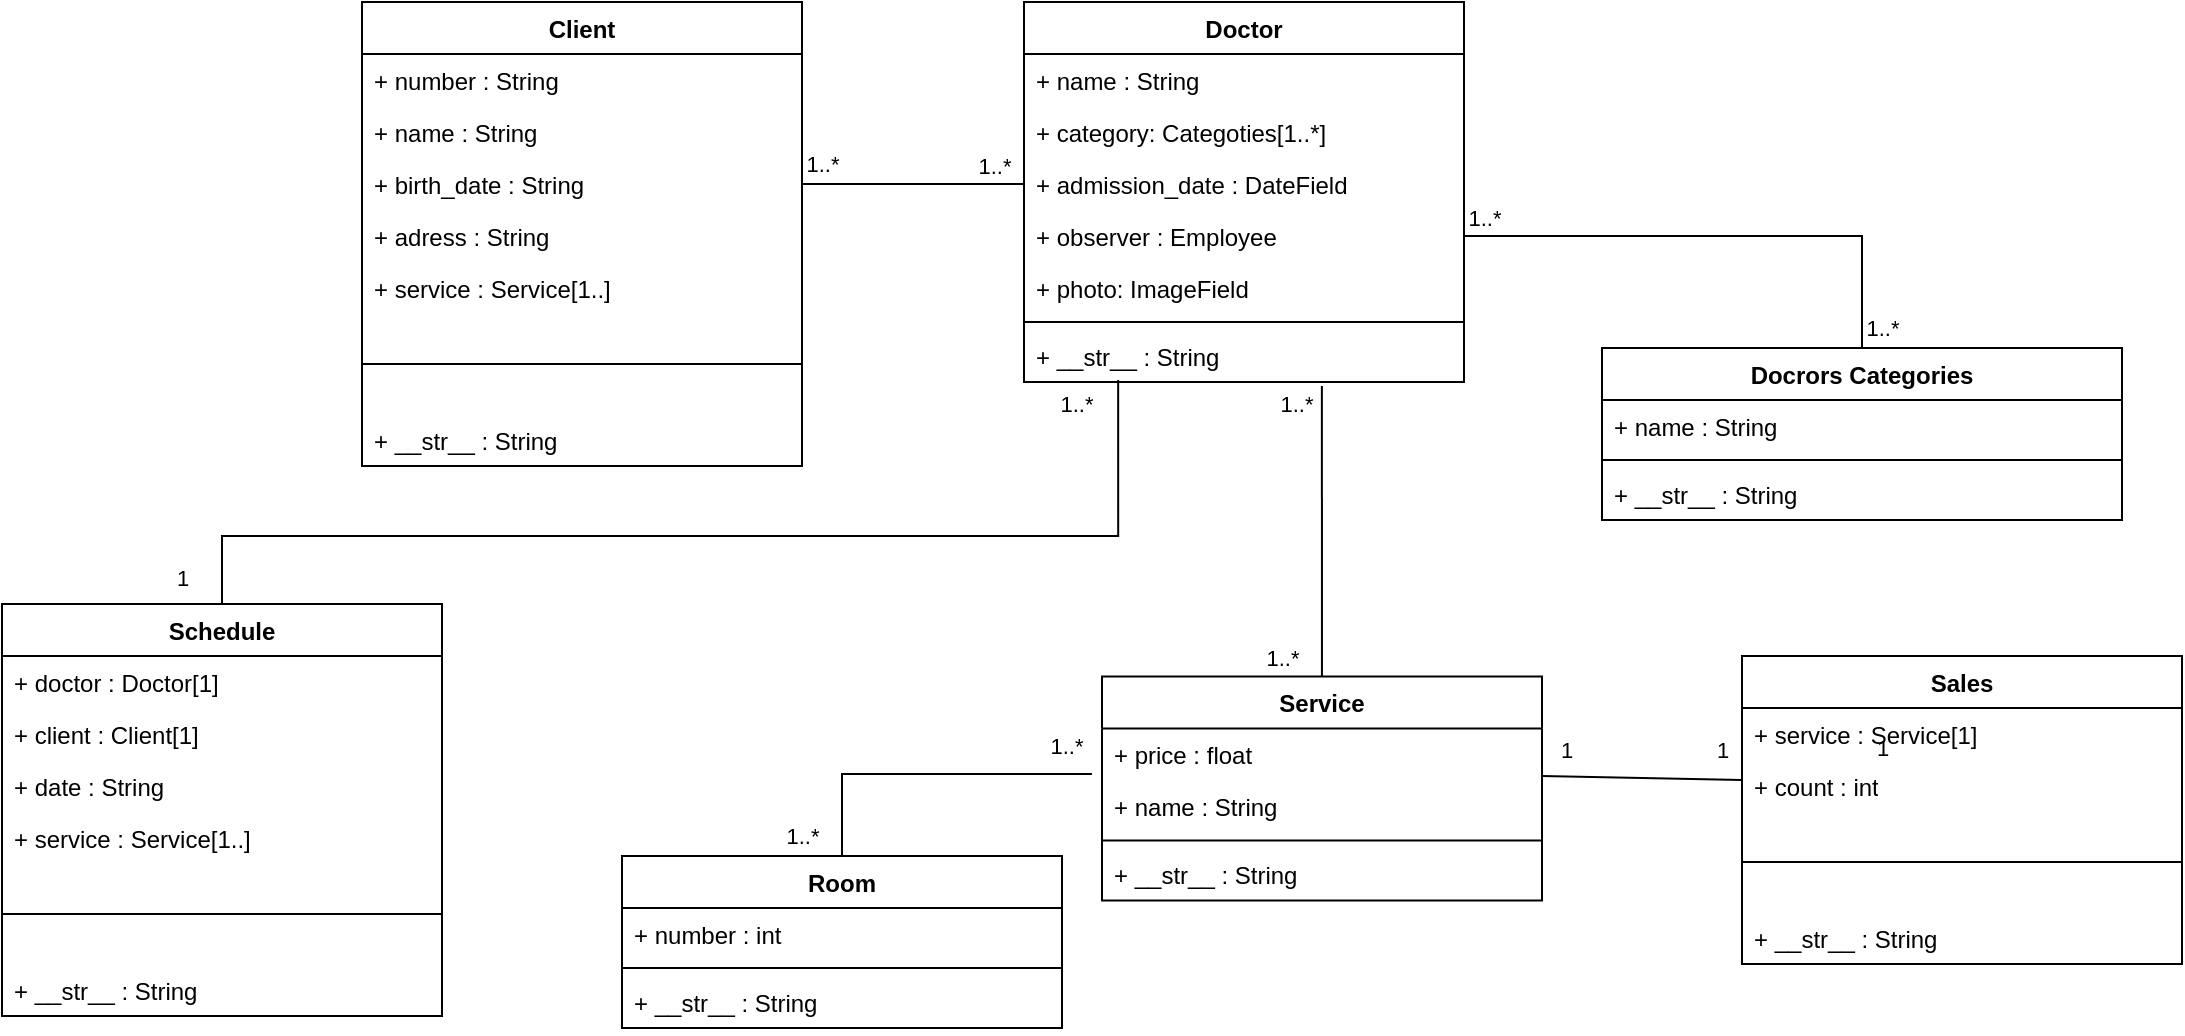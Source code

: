 <mxfile version="20.8.23" type="device"><diagram id="C5RBs43oDa-KdzZeNtuy" name="Page-1"><mxGraphModel dx="2196" dy="780" grid="1" gridSize="10" guides="1" tooltips="1" connect="1" arrows="1" fold="1" page="1" pageScale="1" pageWidth="827" pageHeight="1169" math="0" shadow="0"><root><mxCell id="WIyWlLk6GJQsqaUBKTNV-0"/><mxCell id="WIyWlLk6GJQsqaUBKTNV-1" parent="WIyWlLk6GJQsqaUBKTNV-0"/><mxCell id="SudBY-SCobrJiIjMPleh-84" value="Doctor" style="swimlane;fontStyle=1;align=center;verticalAlign=top;childLayout=stackLayout;horizontal=1;startSize=26;horizontalStack=0;resizeParent=1;resizeParentMax=0;resizeLast=0;collapsible=1;marginBottom=0;whiteSpace=wrap;html=1;" vertex="1" parent="WIyWlLk6GJQsqaUBKTNV-1"><mxGeometry x="21" y="13" width="220" height="190" as="geometry"/></mxCell><mxCell id="SudBY-SCobrJiIjMPleh-85" value="+ name : String" style="text;strokeColor=none;fillColor=none;align=left;verticalAlign=top;spacingLeft=4;spacingRight=4;overflow=hidden;rotatable=0;points=[[0,0.5],[1,0.5]];portConstraint=eastwest;whiteSpace=wrap;html=1;" vertex="1" parent="SudBY-SCobrJiIjMPleh-84"><mxGeometry y="26" width="220" height="26" as="geometry"/></mxCell><mxCell id="SudBY-SCobrJiIjMPleh-86" value="+ category: Categoties[1..*]" style="text;strokeColor=none;fillColor=none;align=left;verticalAlign=top;spacingLeft=4;spacingRight=4;overflow=hidden;rotatable=0;points=[[0,0.5],[1,0.5]];portConstraint=eastwest;whiteSpace=wrap;html=1;" vertex="1" parent="SudBY-SCobrJiIjMPleh-84"><mxGeometry y="52" width="220" height="26" as="geometry"/></mxCell><mxCell id="SudBY-SCobrJiIjMPleh-87" value="+ admission_date : DateField" style="text;strokeColor=none;fillColor=none;align=left;verticalAlign=top;spacingLeft=4;spacingRight=4;overflow=hidden;rotatable=0;points=[[0,0.5],[1,0.5]];portConstraint=eastwest;whiteSpace=wrap;html=1;" vertex="1" parent="SudBY-SCobrJiIjMPleh-84"><mxGeometry y="78" width="220" height="26" as="geometry"/></mxCell><mxCell id="SudBY-SCobrJiIjMPleh-88" value="+&amp;nbsp;observer : Employee" style="text;strokeColor=none;fillColor=none;align=left;verticalAlign=top;spacingLeft=4;spacingRight=4;overflow=hidden;rotatable=0;points=[[0,0.5],[1,0.5]];portConstraint=eastwest;whiteSpace=wrap;html=1;" vertex="1" parent="SudBY-SCobrJiIjMPleh-84"><mxGeometry y="104" width="220" height="26" as="geometry"/></mxCell><mxCell id="SudBY-SCobrJiIjMPleh-89" value="+ photo: ImageField" style="text;strokeColor=none;fillColor=none;align=left;verticalAlign=top;spacingLeft=4;spacingRight=4;overflow=hidden;rotatable=0;points=[[0,0.5],[1,0.5]];portConstraint=eastwest;whiteSpace=wrap;html=1;" vertex="1" parent="SudBY-SCobrJiIjMPleh-84"><mxGeometry y="130" width="220" height="26" as="geometry"/></mxCell><mxCell id="SudBY-SCobrJiIjMPleh-90" value="" style="line;strokeWidth=1;fillColor=none;align=left;verticalAlign=middle;spacingTop=-1;spacingLeft=3;spacingRight=3;rotatable=0;labelPosition=right;points=[];portConstraint=eastwest;strokeColor=inherit;" vertex="1" parent="SudBY-SCobrJiIjMPleh-84"><mxGeometry y="156" width="220" height="8" as="geometry"/></mxCell><mxCell id="SudBY-SCobrJiIjMPleh-91" value="+ __str__ : String" style="text;strokeColor=none;fillColor=none;align=left;verticalAlign=top;spacingLeft=4;spacingRight=4;overflow=hidden;rotatable=0;points=[[0,0.5],[1,0.5]];portConstraint=eastwest;whiteSpace=wrap;html=1;" vertex="1" parent="SudBY-SCobrJiIjMPleh-84"><mxGeometry y="164" width="220" height="26" as="geometry"/></mxCell><mxCell id="SudBY-SCobrJiIjMPleh-92" value="Docrors Categories" style="swimlane;fontStyle=1;align=center;verticalAlign=top;childLayout=stackLayout;horizontal=1;startSize=26;horizontalStack=0;resizeParent=1;resizeParentMax=0;resizeLast=0;collapsible=1;marginBottom=0;whiteSpace=wrap;html=1;" vertex="1" parent="WIyWlLk6GJQsqaUBKTNV-1"><mxGeometry x="310" y="186" width="260" height="86" as="geometry"/></mxCell><mxCell id="SudBY-SCobrJiIjMPleh-93" value="+ name : String" style="text;strokeColor=none;fillColor=none;align=left;verticalAlign=top;spacingLeft=4;spacingRight=4;overflow=hidden;rotatable=0;points=[[0,0.5],[1,0.5]];portConstraint=eastwest;whiteSpace=wrap;html=1;" vertex="1" parent="SudBY-SCobrJiIjMPleh-92"><mxGeometry y="26" width="260" height="26" as="geometry"/></mxCell><mxCell id="SudBY-SCobrJiIjMPleh-98" value="" style="line;strokeWidth=1;fillColor=none;align=left;verticalAlign=middle;spacingTop=-1;spacingLeft=3;spacingRight=3;rotatable=0;labelPosition=right;points=[];portConstraint=eastwest;strokeColor=inherit;" vertex="1" parent="SudBY-SCobrJiIjMPleh-92"><mxGeometry y="52" width="260" height="8" as="geometry"/></mxCell><mxCell id="SudBY-SCobrJiIjMPleh-99" value="+ __str__ : String" style="text;strokeColor=none;fillColor=none;align=left;verticalAlign=top;spacingLeft=4;spacingRight=4;overflow=hidden;rotatable=0;points=[[0,0.5],[1,0.5]];portConstraint=eastwest;whiteSpace=wrap;html=1;" vertex="1" parent="SudBY-SCobrJiIjMPleh-92"><mxGeometry y="60" width="260" height="26" as="geometry"/></mxCell><mxCell id="SudBY-SCobrJiIjMPleh-100" value="Service" style="swimlane;fontStyle=1;align=center;verticalAlign=top;childLayout=stackLayout;horizontal=1;startSize=26;horizontalStack=0;resizeParent=1;resizeParentMax=0;resizeLast=0;collapsible=1;marginBottom=0;whiteSpace=wrap;html=1;" vertex="1" parent="WIyWlLk6GJQsqaUBKTNV-1"><mxGeometry x="60" y="350.3" width="220" height="112" as="geometry"/></mxCell><mxCell id="SudBY-SCobrJiIjMPleh-101" value="+ price : float" style="text;strokeColor=none;fillColor=none;align=left;verticalAlign=top;spacingLeft=4;spacingRight=4;overflow=hidden;rotatable=0;points=[[0,0.5],[1,0.5]];portConstraint=eastwest;whiteSpace=wrap;html=1;" vertex="1" parent="SudBY-SCobrJiIjMPleh-100"><mxGeometry y="26" width="220" height="26" as="geometry"/></mxCell><mxCell id="SudBY-SCobrJiIjMPleh-102" value="+ name : String" style="text;strokeColor=none;fillColor=none;align=left;verticalAlign=top;spacingLeft=4;spacingRight=4;overflow=hidden;rotatable=0;points=[[0,0.5],[1,0.5]];portConstraint=eastwest;whiteSpace=wrap;html=1;" vertex="1" parent="SudBY-SCobrJiIjMPleh-100"><mxGeometry y="52" width="220" height="26" as="geometry"/></mxCell><mxCell id="SudBY-SCobrJiIjMPleh-105" value="" style="line;strokeWidth=1;fillColor=none;align=left;verticalAlign=middle;spacingTop=-1;spacingLeft=3;spacingRight=3;rotatable=0;labelPosition=right;points=[];portConstraint=eastwest;strokeColor=inherit;" vertex="1" parent="SudBY-SCobrJiIjMPleh-100"><mxGeometry y="78" width="220" height="8" as="geometry"/></mxCell><mxCell id="SudBY-SCobrJiIjMPleh-106" value="+ __str__ : String" style="text;strokeColor=none;fillColor=none;align=left;verticalAlign=top;spacingLeft=4;spacingRight=4;overflow=hidden;rotatable=0;points=[[0,0.5],[1,0.5]];portConstraint=eastwest;whiteSpace=wrap;html=1;" vertex="1" parent="SudBY-SCobrJiIjMPleh-100"><mxGeometry y="86" width="220" height="26" as="geometry"/></mxCell><mxCell id="SudBY-SCobrJiIjMPleh-109" value="" style="endArrow=none;html=1;rounded=0;exitX=1;exitY=0.5;exitDx=0;exitDy=0;" edge="1" parent="WIyWlLk6GJQsqaUBKTNV-1" source="SudBY-SCobrJiIjMPleh-88" target="SudBY-SCobrJiIjMPleh-92"><mxGeometry width="50" height="50" relative="1" as="geometry"><mxPoint x="370" y="130" as="sourcePoint"/><mxPoint x="420" y="80" as="targetPoint"/><Array as="points"><mxPoint x="440" y="130"/></Array></mxGeometry></mxCell><mxCell id="SudBY-SCobrJiIjMPleh-110" value="1..*" style="edgeLabel;html=1;align=center;verticalAlign=middle;resizable=0;points=[];" vertex="1" connectable="0" parent="SudBY-SCobrJiIjMPleh-109"><mxGeometry x="-0.924" y="1" relative="1" as="geometry"><mxPoint y="-8" as="offset"/></mxGeometry></mxCell><mxCell id="SudBY-SCobrJiIjMPleh-111" value="1..*" style="edgeLabel;html=1;align=center;verticalAlign=middle;resizable=0;points=[];" vertex="1" connectable="0" parent="SudBY-SCobrJiIjMPleh-109"><mxGeometry x="0.92" relative="1" as="geometry"><mxPoint x="10" as="offset"/></mxGeometry></mxCell><mxCell id="SudBY-SCobrJiIjMPleh-115" value="1..*" style="edgeLabel;html=1;align=center;verticalAlign=middle;resizable=0;points=[];" vertex="1" connectable="0" parent="WIyWlLk6GJQsqaUBKTNV-1"><mxGeometry x="6" y="95" as="geometry"/></mxCell><mxCell id="SudBY-SCobrJiIjMPleh-118" value="1" style="edgeLabel;html=1;align=center;verticalAlign=middle;resizable=0;points=[];" vertex="1" connectable="0" parent="WIyWlLk6GJQsqaUBKTNV-1"><mxGeometry x="450" y="386" as="geometry"/></mxCell><mxCell id="SudBY-SCobrJiIjMPleh-119" value="" style="endArrow=none;html=1;rounded=0;entryX=0.677;entryY=1.077;entryDx=0;entryDy=0;entryPerimeter=0;" edge="1" parent="WIyWlLk6GJQsqaUBKTNV-1" source="SudBY-SCobrJiIjMPleh-100" target="SudBY-SCobrJiIjMPleh-91"><mxGeometry width="50" height="50" relative="1" as="geometry"><mxPoint x="140" y="340" as="sourcePoint"/><mxPoint x="30" y="250" as="targetPoint"/></mxGeometry></mxCell><mxCell id="SudBY-SCobrJiIjMPleh-120" value="1..*" style="edgeLabel;html=1;align=center;verticalAlign=middle;resizable=0;points=[];" vertex="1" connectable="0" parent="SudBY-SCobrJiIjMPleh-119"><mxGeometry x="-0.848" y="-2" relative="1" as="geometry"><mxPoint x="-22" y="1" as="offset"/></mxGeometry></mxCell><mxCell id="SudBY-SCobrJiIjMPleh-121" value="&lt;div&gt;Client&lt;/div&gt;&lt;div&gt;&lt;br&gt;&lt;/div&gt;" style="swimlane;fontStyle=1;align=center;verticalAlign=top;childLayout=stackLayout;horizontal=1;startSize=26;horizontalStack=0;resizeParent=1;resizeParentMax=0;resizeLast=0;collapsible=1;marginBottom=0;whiteSpace=wrap;html=1;" vertex="1" parent="WIyWlLk6GJQsqaUBKTNV-1"><mxGeometry x="-310" y="13" width="220" height="232" as="geometry"/></mxCell><mxCell id="SudBY-SCobrJiIjMPleh-122" value="+ number : String" style="text;strokeColor=none;fillColor=none;align=left;verticalAlign=top;spacingLeft=4;spacingRight=4;overflow=hidden;rotatable=0;points=[[0,0.5],[1,0.5]];portConstraint=eastwest;whiteSpace=wrap;html=1;" vertex="1" parent="SudBY-SCobrJiIjMPleh-121"><mxGeometry y="26" width="220" height="26" as="geometry"/></mxCell><mxCell id="SudBY-SCobrJiIjMPleh-123" value="+ name : String" style="text;strokeColor=none;fillColor=none;align=left;verticalAlign=top;spacingLeft=4;spacingRight=4;overflow=hidden;rotatable=0;points=[[0,0.5],[1,0.5]];portConstraint=eastwest;whiteSpace=wrap;html=1;" vertex="1" parent="SudBY-SCobrJiIjMPleh-121"><mxGeometry y="52" width="220" height="26" as="geometry"/></mxCell><mxCell id="SudBY-SCobrJiIjMPleh-124" value="+ birth_date : String" style="text;strokeColor=none;fillColor=none;align=left;verticalAlign=top;spacingLeft=4;spacingRight=4;overflow=hidden;rotatable=0;points=[[0,0.5],[1,0.5]];portConstraint=eastwest;whiteSpace=wrap;html=1;" vertex="1" parent="SudBY-SCobrJiIjMPleh-121"><mxGeometry y="78" width="220" height="26" as="geometry"/></mxCell><mxCell id="SudBY-SCobrJiIjMPleh-125" value="+ adress : String" style="text;strokeColor=none;fillColor=none;align=left;verticalAlign=top;spacingLeft=4;spacingRight=4;overflow=hidden;rotatable=0;points=[[0,0.5],[1,0.5]];portConstraint=eastwest;whiteSpace=wrap;html=1;" vertex="1" parent="SudBY-SCobrJiIjMPleh-121"><mxGeometry y="104" width="220" height="26" as="geometry"/></mxCell><mxCell id="SudBY-SCobrJiIjMPleh-141" value="+ service : Service[1..]" style="text;strokeColor=none;fillColor=none;align=left;verticalAlign=top;spacingLeft=4;spacingRight=4;overflow=hidden;rotatable=0;points=[[0,0.5],[1,0.5]];portConstraint=eastwest;whiteSpace=wrap;html=1;" vertex="1" parent="SudBY-SCobrJiIjMPleh-121"><mxGeometry y="130" width="220" height="26" as="geometry"/></mxCell><mxCell id="SudBY-SCobrJiIjMPleh-126" value="" style="line;strokeWidth=1;fillColor=none;align=left;verticalAlign=middle;spacingTop=-1;spacingLeft=3;spacingRight=3;rotatable=0;labelPosition=right;points=[];portConstraint=eastwest;strokeColor=inherit;" vertex="1" parent="SudBY-SCobrJiIjMPleh-121"><mxGeometry y="156" width="220" height="50" as="geometry"/></mxCell><mxCell id="SudBY-SCobrJiIjMPleh-127" value="+ __str__ : String" style="text;strokeColor=none;fillColor=none;align=left;verticalAlign=top;spacingLeft=4;spacingRight=4;overflow=hidden;rotatable=0;points=[[0,0.5],[1,0.5]];portConstraint=eastwest;whiteSpace=wrap;html=1;" vertex="1" parent="SudBY-SCobrJiIjMPleh-121"><mxGeometry y="206" width="220" height="26" as="geometry"/></mxCell><mxCell id="SudBY-SCobrJiIjMPleh-170" style="edgeStyle=orthogonalEdgeStyle;rounded=0;orthogonalLoop=1;jettySize=auto;html=1;entryX=-0.023;entryY=0.873;entryDx=0;entryDy=0;entryPerimeter=0;endArrow=none;endFill=0;" edge="1" parent="WIyWlLk6GJQsqaUBKTNV-1" source="SudBY-SCobrJiIjMPleh-142" target="SudBY-SCobrJiIjMPleh-101"><mxGeometry relative="1" as="geometry"/></mxCell><mxCell id="SudBY-SCobrJiIjMPleh-142" value="Room" style="swimlane;fontStyle=1;align=center;verticalAlign=top;childLayout=stackLayout;horizontal=1;startSize=26;horizontalStack=0;resizeParent=1;resizeParentMax=0;resizeLast=0;collapsible=1;marginBottom=0;whiteSpace=wrap;html=1;" vertex="1" parent="WIyWlLk6GJQsqaUBKTNV-1"><mxGeometry x="-180" y="440" width="220" height="86" as="geometry"/></mxCell><mxCell id="SudBY-SCobrJiIjMPleh-143" value="+ number : int" style="text;strokeColor=none;fillColor=none;align=left;verticalAlign=top;spacingLeft=4;spacingRight=4;overflow=hidden;rotatable=0;points=[[0,0.5],[1,0.5]];portConstraint=eastwest;whiteSpace=wrap;html=1;" vertex="1" parent="SudBY-SCobrJiIjMPleh-142"><mxGeometry y="26" width="220" height="26" as="geometry"/></mxCell><mxCell id="SudBY-SCobrJiIjMPleh-145" value="" style="line;strokeWidth=1;fillColor=none;align=left;verticalAlign=middle;spacingTop=-1;spacingLeft=3;spacingRight=3;rotatable=0;labelPosition=right;points=[];portConstraint=eastwest;strokeColor=inherit;" vertex="1" parent="SudBY-SCobrJiIjMPleh-142"><mxGeometry y="52" width="220" height="8" as="geometry"/></mxCell><mxCell id="SudBY-SCobrJiIjMPleh-146" value="+ __str__ : String" style="text;strokeColor=none;fillColor=none;align=left;verticalAlign=top;spacingLeft=4;spacingRight=4;overflow=hidden;rotatable=0;points=[[0,0.5],[1,0.5]];portConstraint=eastwest;whiteSpace=wrap;html=1;" vertex="1" parent="SudBY-SCobrJiIjMPleh-142"><mxGeometry y="60" width="220" height="26" as="geometry"/></mxCell><mxCell id="SudBY-SCobrJiIjMPleh-175" style="edgeStyle=orthogonalEdgeStyle;rounded=0;orthogonalLoop=1;jettySize=auto;html=1;entryX=0.214;entryY=0.962;entryDx=0;entryDy=0;entryPerimeter=0;endArrow=none;endFill=0;" edge="1" parent="WIyWlLk6GJQsqaUBKTNV-1" source="SudBY-SCobrJiIjMPleh-147" target="SudBY-SCobrJiIjMPleh-91"><mxGeometry relative="1" as="geometry"><Array as="points"><mxPoint x="-380" y="280"/><mxPoint x="68" y="280"/></Array></mxGeometry></mxCell><mxCell id="SudBY-SCobrJiIjMPleh-147" value="Schedule" style="swimlane;fontStyle=1;align=center;verticalAlign=top;childLayout=stackLayout;horizontal=1;startSize=26;horizontalStack=0;resizeParent=1;resizeParentMax=0;resizeLast=0;collapsible=1;marginBottom=0;whiteSpace=wrap;html=1;" vertex="1" parent="WIyWlLk6GJQsqaUBKTNV-1"><mxGeometry x="-490" y="314" width="220" height="206" as="geometry"/></mxCell><mxCell id="SudBY-SCobrJiIjMPleh-148" value="+ doctor : Doctor[1]" style="text;strokeColor=none;fillColor=none;align=left;verticalAlign=top;spacingLeft=4;spacingRight=4;overflow=hidden;rotatable=0;points=[[0,0.5],[1,0.5]];portConstraint=eastwest;whiteSpace=wrap;html=1;" vertex="1" parent="SudBY-SCobrJiIjMPleh-147"><mxGeometry y="26" width="220" height="26" as="geometry"/></mxCell><mxCell id="SudBY-SCobrJiIjMPleh-149" value="+ client : Client[1]" style="text;strokeColor=none;fillColor=none;align=left;verticalAlign=top;spacingLeft=4;spacingRight=4;overflow=hidden;rotatable=0;points=[[0,0.5],[1,0.5]];portConstraint=eastwest;whiteSpace=wrap;html=1;" vertex="1" parent="SudBY-SCobrJiIjMPleh-147"><mxGeometry y="52" width="220" height="26" as="geometry"/></mxCell><mxCell id="SudBY-SCobrJiIjMPleh-150" value="+ date : String" style="text;strokeColor=none;fillColor=none;align=left;verticalAlign=top;spacingLeft=4;spacingRight=4;overflow=hidden;rotatable=0;points=[[0,0.5],[1,0.5]];portConstraint=eastwest;whiteSpace=wrap;html=1;" vertex="1" parent="SudBY-SCobrJiIjMPleh-147"><mxGeometry y="78" width="220" height="26" as="geometry"/></mxCell><mxCell id="SudBY-SCobrJiIjMPleh-151" value="+ service : Service[1..]" style="text;strokeColor=none;fillColor=none;align=left;verticalAlign=top;spacingLeft=4;spacingRight=4;overflow=hidden;rotatable=0;points=[[0,0.5],[1,0.5]];portConstraint=eastwest;whiteSpace=wrap;html=1;" vertex="1" parent="SudBY-SCobrJiIjMPleh-147"><mxGeometry y="104" width="220" height="26" as="geometry"/></mxCell><mxCell id="SudBY-SCobrJiIjMPleh-153" value="" style="line;strokeWidth=1;fillColor=none;align=left;verticalAlign=middle;spacingTop=-1;spacingLeft=3;spacingRight=3;rotatable=0;labelPosition=right;points=[];portConstraint=eastwest;strokeColor=inherit;" vertex="1" parent="SudBY-SCobrJiIjMPleh-147"><mxGeometry y="130" width="220" height="50" as="geometry"/></mxCell><mxCell id="SudBY-SCobrJiIjMPleh-154" value="+ __str__ : String" style="text;strokeColor=none;fillColor=none;align=left;verticalAlign=top;spacingLeft=4;spacingRight=4;overflow=hidden;rotatable=0;points=[[0,0.5],[1,0.5]];portConstraint=eastwest;whiteSpace=wrap;html=1;" vertex="1" parent="SudBY-SCobrJiIjMPleh-147"><mxGeometry y="180" width="220" height="26" as="geometry"/></mxCell><mxCell id="SudBY-SCobrJiIjMPleh-155" value="Sales" style="swimlane;fontStyle=1;align=center;verticalAlign=top;childLayout=stackLayout;horizontal=1;startSize=26;horizontalStack=0;resizeParent=1;resizeParentMax=0;resizeLast=0;collapsible=1;marginBottom=0;whiteSpace=wrap;html=1;" vertex="1" parent="WIyWlLk6GJQsqaUBKTNV-1"><mxGeometry x="380" y="340" width="220" height="154" as="geometry"/></mxCell><mxCell id="SudBY-SCobrJiIjMPleh-156" value="+ service : Service[1]" style="text;strokeColor=none;fillColor=none;align=left;verticalAlign=top;spacingLeft=4;spacingRight=4;overflow=hidden;rotatable=0;points=[[0,0.5],[1,0.5]];portConstraint=eastwest;whiteSpace=wrap;html=1;" vertex="1" parent="SudBY-SCobrJiIjMPleh-155"><mxGeometry y="26" width="220" height="26" as="geometry"/></mxCell><mxCell id="SudBY-SCobrJiIjMPleh-157" value="+ count : int" style="text;strokeColor=none;fillColor=none;align=left;verticalAlign=top;spacingLeft=4;spacingRight=4;overflow=hidden;rotatable=0;points=[[0,0.5],[1,0.5]];portConstraint=eastwest;whiteSpace=wrap;html=1;" vertex="1" parent="SudBY-SCobrJiIjMPleh-155"><mxGeometry y="52" width="220" height="26" as="geometry"/></mxCell><mxCell id="SudBY-SCobrJiIjMPleh-160" value="" style="line;strokeWidth=1;fillColor=none;align=left;verticalAlign=middle;spacingTop=-1;spacingLeft=3;spacingRight=3;rotatable=0;labelPosition=right;points=[];portConstraint=eastwest;strokeColor=inherit;" vertex="1" parent="SudBY-SCobrJiIjMPleh-155"><mxGeometry y="78" width="220" height="50" as="geometry"/></mxCell><mxCell id="SudBY-SCobrJiIjMPleh-161" value="+ __str__ : String" style="text;strokeColor=none;fillColor=none;align=left;verticalAlign=top;spacingLeft=4;spacingRight=4;overflow=hidden;rotatable=0;points=[[0,0.5],[1,0.5]];portConstraint=eastwest;whiteSpace=wrap;html=1;" vertex="1" parent="SudBY-SCobrJiIjMPleh-155"><mxGeometry y="128" width="220" height="26" as="geometry"/></mxCell><mxCell id="SudBY-SCobrJiIjMPleh-162" value="1..*" style="edgeLabel;html=1;align=center;verticalAlign=middle;resizable=0;points=[];" vertex="1" connectable="0" parent="WIyWlLk6GJQsqaUBKTNV-1"><mxGeometry x="159.999" y="350.943" as="geometry"><mxPoint x="-3" y="-137" as="offset"/></mxGeometry></mxCell><mxCell id="SudBY-SCobrJiIjMPleh-164" value="" style="endArrow=none;html=1;rounded=0;" edge="1" parent="WIyWlLk6GJQsqaUBKTNV-1"><mxGeometry width="50" height="50" relative="1" as="geometry"><mxPoint x="280" y="400" as="sourcePoint"/><mxPoint x="380" y="402" as="targetPoint"/></mxGeometry></mxCell><mxCell id="SudBY-SCobrJiIjMPleh-166" value="1" style="edgeLabel;html=1;align=center;verticalAlign=middle;resizable=0;points=[];" vertex="1" connectable="0" parent="WIyWlLk6GJQsqaUBKTNV-1"><mxGeometry x="359.958" y="400.0" as="geometry"><mxPoint x="10" y="-13" as="offset"/></mxGeometry></mxCell><mxCell id="SudBY-SCobrJiIjMPleh-167" value="1" style="edgeLabel;html=1;align=center;verticalAlign=middle;resizable=0;points=[];" vertex="1" connectable="0" parent="WIyWlLk6GJQsqaUBKTNV-1"><mxGeometry x="269.998" y="392.16" as="geometry"><mxPoint x="22" y="-5" as="offset"/></mxGeometry></mxCell><mxCell id="SudBY-SCobrJiIjMPleh-171" value="1..*" style="edgeLabel;html=1;align=center;verticalAlign=middle;resizable=0;points=[];" vertex="1" connectable="0" parent="WIyWlLk6GJQsqaUBKTNV-1"><mxGeometry x="89.999" y="350.943" as="geometry"><mxPoint x="-48" y="34" as="offset"/></mxGeometry></mxCell><mxCell id="SudBY-SCobrJiIjMPleh-172" value="1..*" style="edgeLabel;html=1;align=center;verticalAlign=middle;resizable=0;points=[];" vertex="1" connectable="0" parent="WIyWlLk6GJQsqaUBKTNV-1"><mxGeometry x="-90.001" y="430.003" as="geometry"/></mxCell><mxCell id="SudBY-SCobrJiIjMPleh-173" style="edgeStyle=orthogonalEdgeStyle;rounded=0;orthogonalLoop=1;jettySize=auto;html=1;exitX=1;exitY=0.5;exitDx=0;exitDy=0;entryX=0;entryY=0.5;entryDx=0;entryDy=0;endArrow=none;endFill=0;" edge="1" parent="WIyWlLk6GJQsqaUBKTNV-1" source="SudBY-SCobrJiIjMPleh-124" target="SudBY-SCobrJiIjMPleh-87"><mxGeometry relative="1" as="geometry"/></mxCell><mxCell id="SudBY-SCobrJiIjMPleh-174" value="1..*" style="edgeLabel;html=1;align=center;verticalAlign=middle;resizable=0;points=[];" vertex="1" connectable="0" parent="WIyWlLk6GJQsqaUBKTNV-1"><mxGeometry x="21" y="108" as="geometry"><mxPoint x="-101" y="-14" as="offset"/></mxGeometry></mxCell><mxCell id="SudBY-SCobrJiIjMPleh-176" value="1" style="edgeLabel;html=1;align=center;verticalAlign=middle;resizable=0;points=[];" vertex="1" connectable="0" parent="WIyWlLk6GJQsqaUBKTNV-1"><mxGeometry x="-410.002" y="314.0" as="geometry"><mxPoint x="10" y="-13" as="offset"/></mxGeometry></mxCell><mxCell id="SudBY-SCobrJiIjMPleh-177" value="1..*" style="edgeLabel;html=1;align=center;verticalAlign=middle;resizable=0;points=[];" vertex="1" connectable="0" parent="WIyWlLk6GJQsqaUBKTNV-1"><mxGeometry x="49.999" y="350.943" as="geometry"><mxPoint x="-3" y="-137" as="offset"/></mxGeometry></mxCell></root></mxGraphModel></diagram></mxfile>